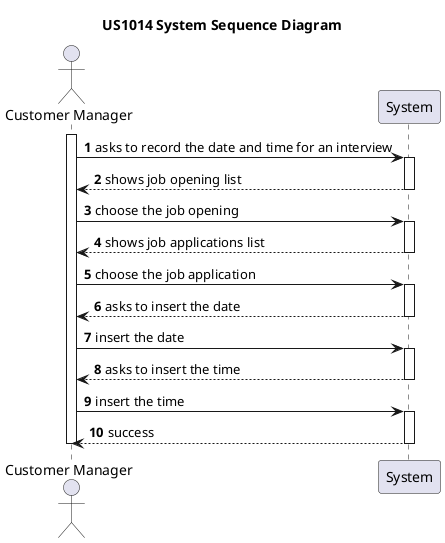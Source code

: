 @startuml US1014_SSD
autonumber
title US1014 System Sequence Diagram

actor "Customer Manager" as USER
participant "System" as SYS

activate USER

USER -> SYS : asks to record the date and time for an interview

activate SYS
SYS --> USER : shows job opening list
deactivate SYS
USER -> SYS : choose the job opening

activate SYS
SYS --> USER : shows job applications list
deactivate SYS
USER -> SYS : choose the job application

activate SYS
SYS --> USER: asks to insert the date
deactivate SYS

USER -> SYS: insert the date
activate SYS

SYS --> USER: asks to insert the time
deactivate SYS
USER -> SYS: insert the time
activate SYS
SYS --> USER : success
deactivate SYS

deactivate USER

@enduml